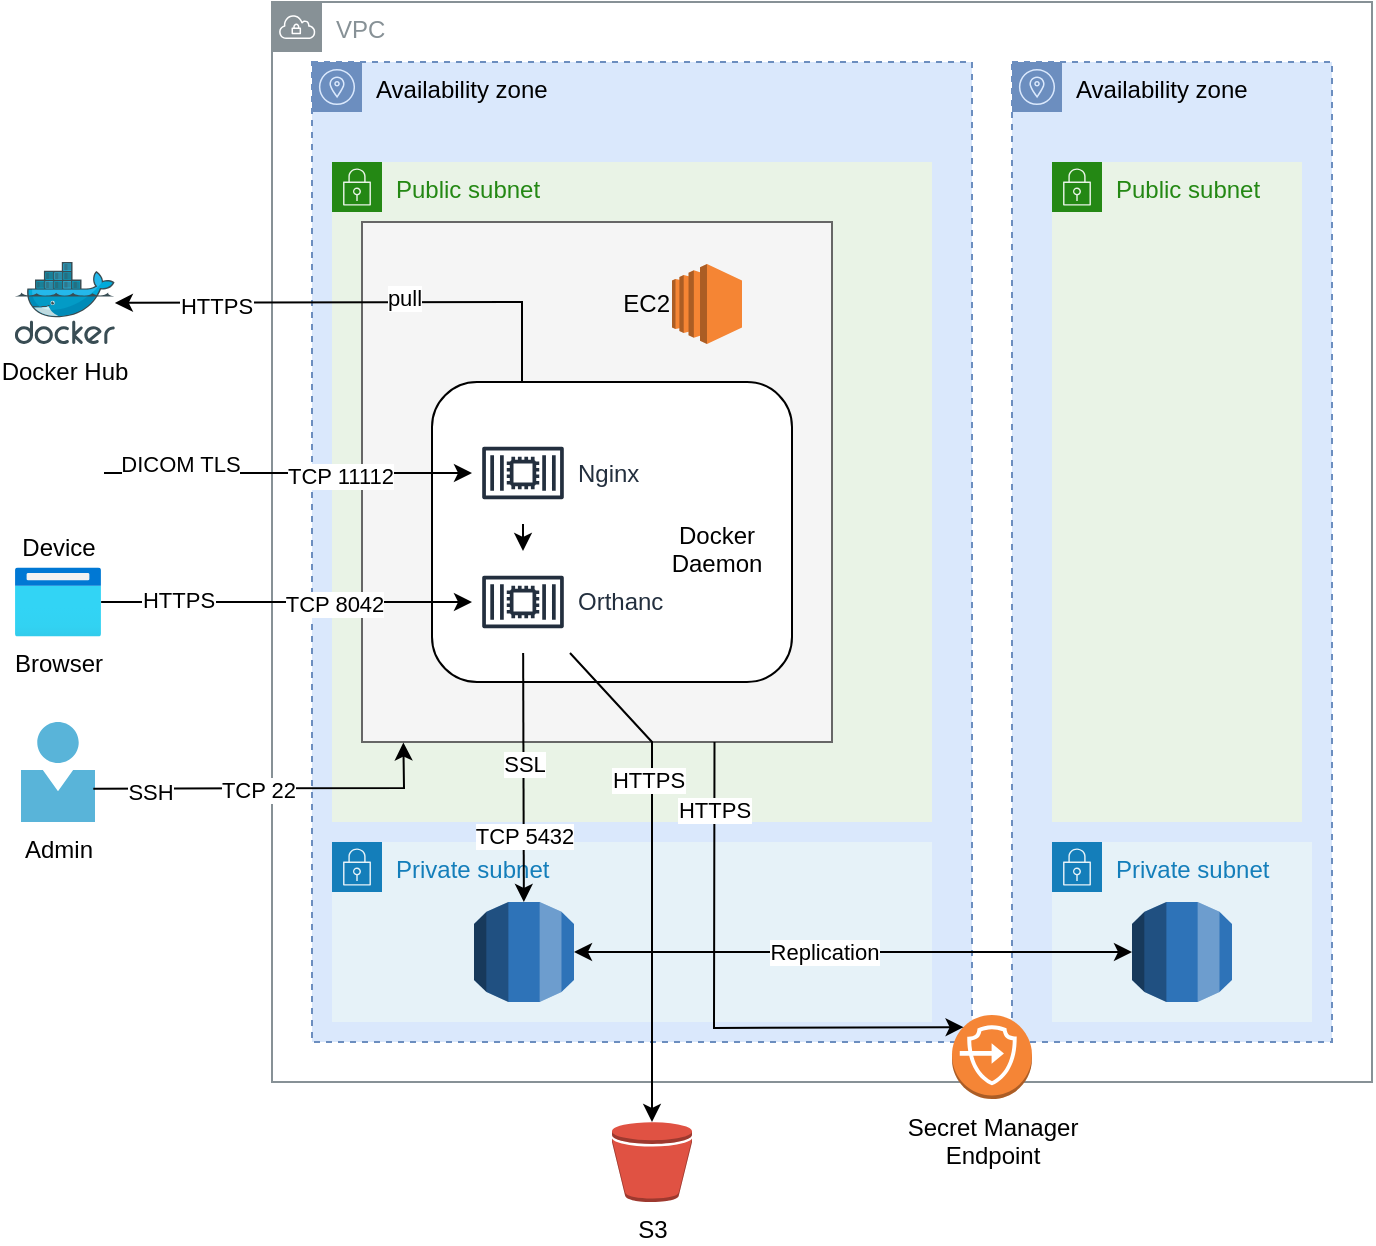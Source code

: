 <mxfile version="15.7.0"><diagram id="QTiDfhaBVZw6TGImOVXF" name="Page-1"><mxGraphModel dx="1213" dy="663" grid="1" gridSize="10" guides="1" tooltips="1" connect="1" arrows="1" fold="1" page="1" pageScale="1" pageWidth="850" pageHeight="1100" math="0" shadow="0"><root><mxCell id="0"/><mxCell id="1" parent="0"/><mxCell id="wy8Q__5yKFntjVzz3vQ7-47" value="VPC" style="outlineConnect=0;gradientColor=none;html=1;whiteSpace=wrap;fontSize=12;fontStyle=0;shape=mxgraph.aws4.group;grIcon=mxgraph.aws4.group_vpc;strokeColor=#879196;fillColor=none;verticalAlign=top;align=left;spacingLeft=30;fontColor=#879196;dashed=0;" vertex="1" parent="1"><mxGeometry x="150" y="30" width="550" height="540" as="geometry"/></mxCell><mxCell id="wy8Q__5yKFntjVzz3vQ7-43" value="Availability zone" style="outlineConnect=0;html=1;whiteSpace=wrap;fontSize=12;fontStyle=0;shape=mxgraph.aws4.group;grIcon=mxgraph.aws4.group_availability_zone;verticalAlign=top;align=left;spacingLeft=30;dashed=1;fillColor=#dae8fc;strokeColor=#6c8ebf;" vertex="1" parent="1"><mxGeometry x="170" y="60" width="330" height="490" as="geometry"/></mxCell><mxCell id="wy8Q__5yKFntjVzz3vQ7-44" value="Public subnet" style="points=[[0,0],[0.25,0],[0.5,0],[0.75,0],[1,0],[1,0.25],[1,0.5],[1,0.75],[1,1],[0.75,1],[0.5,1],[0.25,1],[0,1],[0,0.75],[0,0.5],[0,0.25]];outlineConnect=0;gradientColor=none;html=1;whiteSpace=wrap;fontSize=12;fontStyle=0;shape=mxgraph.aws4.group;grIcon=mxgraph.aws4.group_security_group;grStroke=0;strokeColor=#248814;fillColor=#E9F3E6;verticalAlign=top;align=left;spacingLeft=30;fontColor=#248814;dashed=0;" vertex="1" parent="1"><mxGeometry x="180" y="110" width="300" height="330" as="geometry"/></mxCell><mxCell id="wy8Q__5yKFntjVzz3vQ7-45" value="" style="rounded=0;whiteSpace=wrap;html=1;fillColor=#f5f5f5;strokeColor=#666666;fontColor=#333333;" vertex="1" parent="1"><mxGeometry x="195" y="140" width="235" height="260" as="geometry"/></mxCell><mxCell id="wy8Q__5yKFntjVzz3vQ7-46" value="Private subnet" style="points=[[0,0],[0.25,0],[0.5,0],[0.75,0],[1,0],[1,0.25],[1,0.5],[1,0.75],[1,1],[0.75,1],[0.5,1],[0.25,1],[0,1],[0,0.75],[0,0.5],[0,0.25]];outlineConnect=0;gradientColor=none;html=1;whiteSpace=wrap;fontSize=12;fontStyle=0;shape=mxgraph.aws4.group;grIcon=mxgraph.aws4.group_security_group;grStroke=0;strokeColor=#147EBA;fillColor=#E6F2F8;verticalAlign=top;align=left;spacingLeft=30;fontColor=#147EBA;dashed=0;" vertex="1" parent="1"><mxGeometry x="180" y="450" width="300" height="90" as="geometry"/></mxCell><mxCell id="wy8Q__5yKFntjVzz3vQ7-56" value="EC2" style="outlineConnect=0;dashed=0;verticalLabelPosition=middle;verticalAlign=middle;align=right;html=1;shape=mxgraph.aws3.ec2;fillColor=#F58534;gradientColor=none;labelPosition=left;" vertex="1" parent="1"><mxGeometry x="350" y="161" width="35" height="40" as="geometry"/></mxCell><mxCell id="wy8Q__5yKFntjVzz3vQ7-57" value="Availability zone" style="outlineConnect=0;html=1;whiteSpace=wrap;fontSize=12;fontStyle=0;shape=mxgraph.aws4.group;grIcon=mxgraph.aws4.group_availability_zone;verticalAlign=top;align=left;spacingLeft=30;dashed=1;fillColor=#dae8fc;strokeColor=#6c8ebf;" vertex="1" parent="1"><mxGeometry x="520" y="60" width="160" height="490" as="geometry"/></mxCell><mxCell id="wy8Q__5yKFntjVzz3vQ7-58" value="Public subnet" style="points=[[0,0],[0.25,0],[0.5,0],[0.75,0],[1,0],[1,0.25],[1,0.5],[1,0.75],[1,1],[0.75,1],[0.5,1],[0.25,1],[0,1],[0,0.75],[0,0.5],[0,0.25]];outlineConnect=0;gradientColor=none;html=1;whiteSpace=wrap;fontSize=12;fontStyle=0;shape=mxgraph.aws4.group;grIcon=mxgraph.aws4.group_security_group;grStroke=0;strokeColor=#248814;fillColor=#E9F3E6;verticalAlign=top;align=left;spacingLeft=30;fontColor=#248814;dashed=0;" vertex="1" parent="1"><mxGeometry x="540" y="110" width="125" height="330" as="geometry"/></mxCell><mxCell id="wy8Q__5yKFntjVzz3vQ7-63" value="Private subnet" style="points=[[0,0],[0.25,0],[0.5,0],[0.75,0],[1,0],[1,0.25],[1,0.5],[1,0.75],[1,1],[0.75,1],[0.5,1],[0.25,1],[0,1],[0,0.75],[0,0.5],[0,0.25]];outlineConnect=0;gradientColor=none;html=1;whiteSpace=wrap;fontSize=12;fontStyle=0;shape=mxgraph.aws4.group;grIcon=mxgraph.aws4.group_security_group;grStroke=0;strokeColor=#147EBA;fillColor=#E6F2F8;verticalAlign=top;align=left;spacingLeft=30;fontColor=#147EBA;dashed=0;" vertex="1" parent="1"><mxGeometry x="540" y="450" width="130" height="90" as="geometry"/></mxCell><mxCell id="wy8Q__5yKFntjVzz3vQ7-64" value="" style="outlineConnect=0;dashed=0;verticalLabelPosition=bottom;verticalAlign=top;align=center;html=1;shape=mxgraph.aws3.rds;fillColor=#2E73B8;gradientColor=none;" vertex="1" parent="1"><mxGeometry x="580" y="480" width="50" height="50" as="geometry"/></mxCell><mxCell id="wy8Q__5yKFntjVzz3vQ7-65" value="" style="outlineConnect=0;dashed=0;verticalLabelPosition=bottom;verticalAlign=top;align=center;html=1;shape=mxgraph.aws3.rds;fillColor=#2E73B8;gradientColor=none;" vertex="1" parent="1"><mxGeometry x="251" y="480" width="50" height="50" as="geometry"/></mxCell><mxCell id="wy8Q__5yKFntjVzz3vQ7-68" value="" style="endArrow=classic;startArrow=classic;html=1;exitX=1;exitY=0.5;exitDx=0;exitDy=0;exitPerimeter=0;entryX=0;entryY=0.5;entryDx=0;entryDy=0;entryPerimeter=0;" edge="1" parent="1" source="wy8Q__5yKFntjVzz3vQ7-65" target="wy8Q__5yKFntjVzz3vQ7-64"><mxGeometry width="50" height="50" relative="1" as="geometry"><mxPoint x="330" y="504.5" as="sourcePoint"/><mxPoint x="609" y="504.5" as="targetPoint"/></mxGeometry></mxCell><mxCell id="wy8Q__5yKFntjVzz3vQ7-71" value="Replication" style="edgeLabel;html=1;align=center;verticalAlign=middle;resizable=0;points=[];" vertex="1" connectable="0" parent="wy8Q__5yKFntjVzz3vQ7-68"><mxGeometry x="0.042" y="2" relative="1" as="geometry"><mxPoint x="-21" y="2" as="offset"/></mxGeometry></mxCell><mxCell id="wy8Q__5yKFntjVzz3vQ7-77" value="Browser" style="aspect=fixed;html=1;points=[];align=center;image;fontSize=12;image=img/lib/azure2/general/Browser.svg;" vertex="1" parent="1"><mxGeometry x="21.43" y="312.75" width="43.13" height="34.5" as="geometry"/></mxCell><mxCell id="wy8Q__5yKFntjVzz3vQ7-81" value="" style="rounded=1;whiteSpace=wrap;html=1;verticalAlign=middle;" vertex="1" parent="1"><mxGeometry x="230" y="220" width="180" height="150" as="geometry"/></mxCell><mxCell id="wy8Q__5yKFntjVzz3vQ7-78" value="Nginx" style="sketch=0;outlineConnect=0;fontColor=#232F3E;gradientColor=none;strokeColor=#232F3E;fillColor=#ffffff;dashed=0;verticalLabelPosition=middle;verticalAlign=middle;align=left;html=1;fontSize=12;fontStyle=0;aspect=fixed;shape=mxgraph.aws4.resourceIcon;resIcon=mxgraph.aws4.container_2;labelPosition=right;" vertex="1" parent="1"><mxGeometry x="250" y="240" width="51" height="51" as="geometry"/></mxCell><mxCell id="wy8Q__5yKFntjVzz3vQ7-79" value="Orthanc" style="sketch=0;outlineConnect=0;fontColor=#232F3E;gradientColor=none;strokeColor=#232F3E;fillColor=#ffffff;dashed=0;verticalLabelPosition=middle;verticalAlign=middle;align=left;html=1;fontSize=12;fontStyle=0;aspect=fixed;shape=mxgraph.aws4.resourceIcon;resIcon=mxgraph.aws4.container_2;labelPosition=right;" vertex="1" parent="1"><mxGeometry x="250" y="304.5" width="51" height="51" as="geometry"/></mxCell><mxCell id="wy8Q__5yKFntjVzz3vQ7-82" value="" style="endArrow=classic;html=1;rounded=0;" edge="1" parent="1" source="wy8Q__5yKFntjVzz3vQ7-78" target="wy8Q__5yKFntjVzz3vQ7-79"><mxGeometry width="50" height="50" relative="1" as="geometry"><mxPoint x="540" y="360" as="sourcePoint"/><mxPoint x="540" y="290" as="targetPoint"/></mxGeometry></mxCell><mxCell id="wy8Q__5yKFntjVzz3vQ7-52" value="" style="endArrow=classic;html=1;exitX=1;exitY=0.5;exitDx=0;exitDy=0;" edge="1" parent="1" source="wy8Q__5yKFntjVzz3vQ7-86" target="wy8Q__5yKFntjVzz3vQ7-78"><mxGeometry width="50" height="50" relative="1" as="geometry"><mxPoint x="90" y="270" as="sourcePoint"/><mxPoint x="270" y="210.442" as="targetPoint"/></mxGeometry></mxCell><mxCell id="wy8Q__5yKFntjVzz3vQ7-53" value="DICOM TLS" style="edgeLabel;html=1;align=center;verticalAlign=middle;resizable=0;points=[];" vertex="1" connectable="0" parent="wy8Q__5yKFntjVzz3vQ7-52"><mxGeometry x="-0.35" y="-1" relative="1" as="geometry"><mxPoint x="-22" y="-6" as="offset"/></mxGeometry></mxCell><mxCell id="wy8Q__5yKFntjVzz3vQ7-75" value="TCP 11112" style="edgeLabel;html=1;align=center;verticalAlign=middle;resizable=0;points=[];" vertex="1" connectable="0" parent="wy8Q__5yKFntjVzz3vQ7-52"><mxGeometry x="0.418" y="-1" relative="1" as="geometry"><mxPoint x="-13" as="offset"/></mxGeometry></mxCell><mxCell id="wy8Q__5yKFntjVzz3vQ7-50" value="" style="endArrow=classic;html=1;" edge="1" parent="1" source="wy8Q__5yKFntjVzz3vQ7-77" target="wy8Q__5yKFntjVzz3vQ7-79"><mxGeometry width="50" height="50" relative="1" as="geometry"><mxPoint x="70" y="361" as="sourcePoint"/><mxPoint x="270" y="361" as="targetPoint"/></mxGeometry></mxCell><mxCell id="wy8Q__5yKFntjVzz3vQ7-51" value="HTTPS" style="edgeLabel;html=1;align=center;verticalAlign=middle;resizable=0;points=[];" vertex="1" connectable="0" parent="wy8Q__5yKFntjVzz3vQ7-50"><mxGeometry x="-0.35" y="-1" relative="1" as="geometry"><mxPoint x="-22" y="-2" as="offset"/></mxGeometry></mxCell><mxCell id="wy8Q__5yKFntjVzz3vQ7-74" value="TCP 8042" style="edgeLabel;html=1;align=center;verticalAlign=middle;resizable=0;points=[];" vertex="1" connectable="0" parent="wy8Q__5yKFntjVzz3vQ7-50"><mxGeometry x="0.397" y="-1" relative="1" as="geometry"><mxPoint x="-13" as="offset"/></mxGeometry></mxCell><mxCell id="wy8Q__5yKFntjVzz3vQ7-80" value="Docker &lt;br&gt;Daemon" style="shape=image;html=1;verticalAlign=top;verticalLabelPosition=bottom;labelBackgroundColor=#ffffff;imageAspect=0;aspect=fixed;image=https://cdn1.iconfinder.com/data/icons/social-media-2106/24/social_media_social_media_logo_docker-128.png" vertex="1" parent="1"><mxGeometry x="350" y="240" width="43" height="43" as="geometry"/></mxCell><mxCell id="wy8Q__5yKFntjVzz3vQ7-84" value="Docker Hub" style="sketch=0;aspect=fixed;html=1;points=[];align=center;image;fontSize=12;image=img/lib/mscae/Docker.svg;" vertex="1" parent="1"><mxGeometry x="21.43" y="160" width="50" height="41" as="geometry"/></mxCell><mxCell id="wy8Q__5yKFntjVzz3vQ7-85" value="" style="endArrow=classic;startArrow=none;html=1;rounded=0;exitX=0.25;exitY=0;exitDx=0;exitDy=0;endFill=1;startFill=0;" edge="1" parent="1" source="wy8Q__5yKFntjVzz3vQ7-81" target="wy8Q__5yKFntjVzz3vQ7-84"><mxGeometry width="50" height="50" relative="1" as="geometry"><mxPoint x="400" y="420" as="sourcePoint"/><mxPoint x="450" y="370" as="targetPoint"/><Array as="points"><mxPoint x="275" y="180"/></Array></mxGeometry></mxCell><mxCell id="wy8Q__5yKFntjVzz3vQ7-87" value="pull" style="edgeLabel;html=1;align=center;verticalAlign=middle;resizable=0;points=[];" vertex="1" connectable="0" parent="wy8Q__5yKFntjVzz3vQ7-85"><mxGeometry x="-0.187" y="-2" relative="1" as="geometry"><mxPoint as="offset"/></mxGeometry></mxCell><mxCell id="wy8Q__5yKFntjVzz3vQ7-89" value="HTTPS" style="edgeLabel;html=1;align=center;verticalAlign=middle;resizable=0;points=[];" vertex="1" connectable="0" parent="wy8Q__5yKFntjVzz3vQ7-85"><mxGeometry x="0.584" y="1" relative="1" as="geometry"><mxPoint as="offset"/></mxGeometry></mxCell><mxCell id="wy8Q__5yKFntjVzz3vQ7-86" value="Device" style="shape=image;html=1;verticalAlign=top;verticalLabelPosition=bottom;labelBackgroundColor=#ffffff;imageAspect=0;aspect=fixed;image=https://cdn1.iconfinder.com/data/icons/computer-hardware-hand-drawn-vol-2/52/scanner__scan__machine__media__multimedia__scanning__office-128.png" vertex="1" parent="1"><mxGeometry x="20" y="242.5" width="46" height="46" as="geometry"/></mxCell><mxCell id="wy8Q__5yKFntjVzz3vQ7-88" value="Admin" style="sketch=0;aspect=fixed;html=1;points=[];align=center;image;fontSize=12;image=img/lib/mscae/Person.svg;" vertex="1" parent="1"><mxGeometry x="24.5" y="390" width="37" height="50" as="geometry"/></mxCell><mxCell id="wy8Q__5yKFntjVzz3vQ7-90" value="" style="endArrow=classic;html=1;rounded=0;exitX=0.977;exitY=0.667;exitDx=0;exitDy=0;exitPerimeter=0;entryX=0.088;entryY=1.001;entryDx=0;entryDy=0;entryPerimeter=0;" edge="1" parent="1" source="wy8Q__5yKFntjVzz3vQ7-88" target="wy8Q__5yKFntjVzz3vQ7-45"><mxGeometry width="50" height="50" relative="1" as="geometry"><mxPoint x="400" y="370" as="sourcePoint"/><mxPoint x="450" y="320" as="targetPoint"/><Array as="points"><mxPoint x="216" y="423"/></Array></mxGeometry></mxCell><mxCell id="wy8Q__5yKFntjVzz3vQ7-91" value="SSH" style="edgeLabel;html=1;align=center;verticalAlign=middle;resizable=0;points=[];" vertex="1" connectable="0" parent="wy8Q__5yKFntjVzz3vQ7-90"><mxGeometry x="-0.775" y="-1" relative="1" as="geometry"><mxPoint x="8" as="offset"/></mxGeometry></mxCell><mxCell id="wy8Q__5yKFntjVzz3vQ7-92" value="TCP 22" style="edgeLabel;html=1;align=center;verticalAlign=middle;resizable=0;points=[];" vertex="1" connectable="0" parent="wy8Q__5yKFntjVzz3vQ7-90"><mxGeometry x="-0.237" y="-1" relative="1" as="geometry"><mxPoint x="14" as="offset"/></mxGeometry></mxCell><mxCell id="wy8Q__5yKFntjVzz3vQ7-93" value="" style="endArrow=classic;html=1;rounded=0;" edge="1" parent="1" source="wy8Q__5yKFntjVzz3vQ7-79" target="wy8Q__5yKFntjVzz3vQ7-65"><mxGeometry width="50" height="50" relative="1" as="geometry"><mxPoint x="400" y="370" as="sourcePoint"/><mxPoint x="450" y="320" as="targetPoint"/></mxGeometry></mxCell><mxCell id="wy8Q__5yKFntjVzz3vQ7-94" value="SSL" style="edgeLabel;html=1;align=center;verticalAlign=middle;resizable=0;points=[];" vertex="1" connectable="0" parent="wy8Q__5yKFntjVzz3vQ7-93"><mxGeometry x="-0.055" y="2" relative="1" as="geometry"><mxPoint x="-2" y="-4" as="offset"/></mxGeometry></mxCell><mxCell id="wy8Q__5yKFntjVzz3vQ7-95" value="TCP 5432" style="edgeLabel;html=1;align=center;verticalAlign=middle;resizable=0;points=[];" vertex="1" connectable="0" parent="wy8Q__5yKFntjVzz3vQ7-93"><mxGeometry x="0.459" relative="1" as="geometry"><mxPoint as="offset"/></mxGeometry></mxCell><mxCell id="wy8Q__5yKFntjVzz3vQ7-98" value="Secret Manager&lt;br&gt;Endpoint" style="outlineConnect=0;dashed=0;verticalLabelPosition=bottom;verticalAlign=top;align=center;html=1;shape=mxgraph.aws3.endpoints;fillColor=#F58536;gradientColor=none;" vertex="1" parent="1"><mxGeometry x="490" y="536.5" width="40" height="42" as="geometry"/></mxCell><mxCell id="wy8Q__5yKFntjVzz3vQ7-99" value="S3" style="outlineConnect=0;dashed=0;verticalLabelPosition=bottom;verticalAlign=top;align=center;html=1;shape=mxgraph.aws3.bucket;fillColor=#E05243;gradientColor=none;" vertex="1" parent="1"><mxGeometry x="320" y="590" width="40" height="40" as="geometry"/></mxCell><mxCell id="wy8Q__5yKFntjVzz3vQ7-103" value="" style="endArrow=classic;html=1;rounded=0;entryX=0.5;entryY=0;entryDx=0;entryDy=0;entryPerimeter=0;" edge="1" parent="1" source="wy8Q__5yKFntjVzz3vQ7-79" target="wy8Q__5yKFntjVzz3vQ7-99"><mxGeometry width="50" height="50" relative="1" as="geometry"><mxPoint x="400" y="420" as="sourcePoint"/><mxPoint x="450" y="370" as="targetPoint"/><Array as="points"><mxPoint x="340" y="400"/></Array></mxGeometry></mxCell><mxCell id="wy8Q__5yKFntjVzz3vQ7-105" value="HTTPS" style="edgeLabel;html=1;align=center;verticalAlign=middle;resizable=0;points=[];" vertex="1" connectable="0" parent="wy8Q__5yKFntjVzz3vQ7-103"><mxGeometry x="-0.368" y="-2" relative="1" as="geometry"><mxPoint as="offset"/></mxGeometry></mxCell><mxCell id="wy8Q__5yKFntjVzz3vQ7-108" value="" style="endArrow=classic;html=1;rounded=0;exitX=0.75;exitY=1;exitDx=0;exitDy=0;entryX=0.145;entryY=0.145;entryDx=0;entryDy=0;entryPerimeter=0;" edge="1" parent="1" source="wy8Q__5yKFntjVzz3vQ7-45" target="wy8Q__5yKFntjVzz3vQ7-98"><mxGeometry width="50" height="50" relative="1" as="geometry"><mxPoint x="400" y="300" as="sourcePoint"/><mxPoint x="450" y="250" as="targetPoint"/><Array as="points"><mxPoint x="371" y="543"/></Array></mxGeometry></mxCell><mxCell id="wy8Q__5yKFntjVzz3vQ7-109" value="HTTPS" style="edgeLabel;html=1;align=center;verticalAlign=middle;resizable=0;points=[];" vertex="1" connectable="0" parent="wy8Q__5yKFntjVzz3vQ7-108"><mxGeometry x="-0.746" relative="1" as="geometry"><mxPoint as="offset"/></mxGeometry></mxCell></root></mxGraphModel></diagram></mxfile>